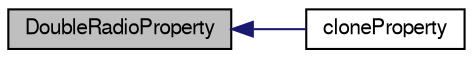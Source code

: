 digraph G
{
  edge [fontname="FreeSans",fontsize="10",labelfontname="FreeSans",labelfontsize="10"];
  node [fontname="FreeSans",fontsize="10",shape=record];
  rankdir="LR";
  Node1 [label="DoubleRadioProperty",height=0.2,width=0.4,color="black", fillcolor="grey75", style="filled" fontcolor="black"];
  Node1 -> Node2 [dir="back",color="midnightblue",fontsize="10",style="solid",fontname="FreeSans"];
  Node2 [label="cloneProperty",height=0.2,width=0.4,color="black", fillcolor="white", style="filled",URL="$classorg_1_1octave_1_1graphics_1_1_double_radio_property.html#a7c8b8285f8124d4149314677efc793a9"];
}

